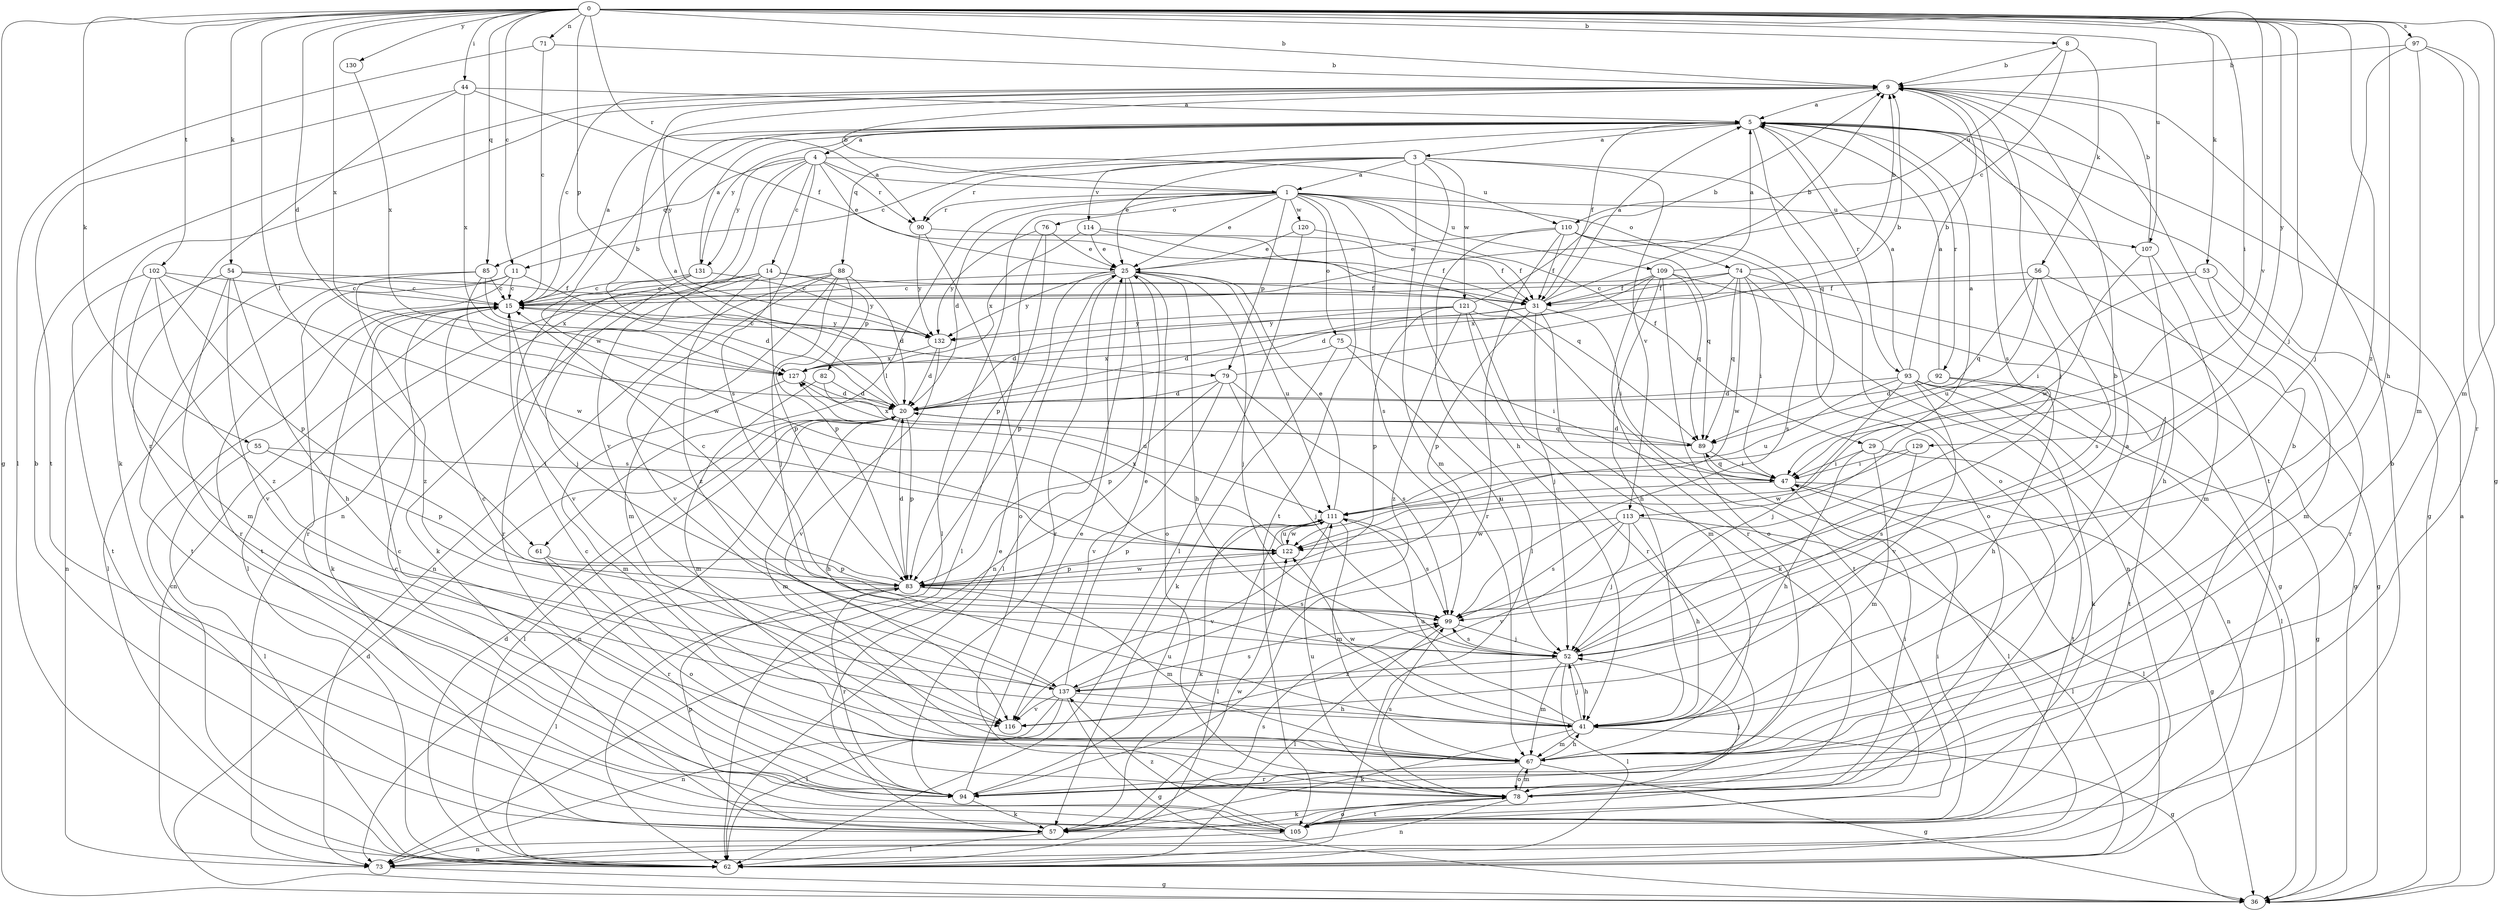 strict digraph  {
0;
1;
3;
4;
5;
8;
9;
11;
14;
15;
20;
25;
29;
31;
36;
41;
44;
47;
52;
53;
54;
55;
56;
57;
61;
62;
67;
71;
73;
74;
75;
76;
78;
79;
82;
83;
85;
88;
89;
90;
92;
93;
94;
97;
99;
102;
105;
107;
109;
110;
111;
113;
114;
116;
120;
121;
122;
127;
129;
130;
131;
132;
137;
0 -> 8  [label=b];
0 -> 9  [label=b];
0 -> 11  [label=c];
0 -> 20  [label=d];
0 -> 36  [label=g];
0 -> 41  [label=h];
0 -> 44  [label=i];
0 -> 47  [label=i];
0 -> 52  [label=j];
0 -> 53  [label=k];
0 -> 54  [label=k];
0 -> 55  [label=k];
0 -> 61  [label=l];
0 -> 67  [label=m];
0 -> 71  [label=n];
0 -> 79  [label=p];
0 -> 85  [label=q];
0 -> 90  [label=r];
0 -> 97  [label=s];
0 -> 102  [label=t];
0 -> 107  [label=u];
0 -> 113  [label=v];
0 -> 127  [label=x];
0 -> 129  [label=y];
0 -> 130  [label=y];
0 -> 137  [label=z];
1 -> 9  [label=b];
1 -> 20  [label=d];
1 -> 25  [label=e];
1 -> 29  [label=f];
1 -> 61  [label=l];
1 -> 62  [label=l];
1 -> 74  [label=o];
1 -> 75  [label=o];
1 -> 76  [label=o];
1 -> 79  [label=p];
1 -> 90  [label=r];
1 -> 99  [label=s];
1 -> 105  [label=t];
1 -> 107  [label=u];
1 -> 109  [label=u];
1 -> 120  [label=w];
3 -> 1  [label=a];
3 -> 11  [label=c];
3 -> 25  [label=e];
3 -> 41  [label=h];
3 -> 67  [label=m];
3 -> 78  [label=o];
3 -> 90  [label=r];
3 -> 113  [label=v];
3 -> 114  [label=v];
3 -> 121  [label=w];
4 -> 1  [label=a];
4 -> 14  [label=c];
4 -> 25  [label=e];
4 -> 73  [label=n];
4 -> 85  [label=q];
4 -> 90  [label=r];
4 -> 99  [label=s];
4 -> 110  [label=u];
4 -> 116  [label=v];
4 -> 131  [label=y];
5 -> 3  [label=a];
5 -> 4  [label=a];
5 -> 31  [label=f];
5 -> 36  [label=g];
5 -> 88  [label=q];
5 -> 89  [label=q];
5 -> 92  [label=r];
5 -> 93  [label=r];
5 -> 105  [label=t];
5 -> 122  [label=w];
5 -> 131  [label=y];
8 -> 9  [label=b];
8 -> 15  [label=c];
8 -> 56  [label=k];
8 -> 110  [label=u];
9 -> 5  [label=a];
9 -> 15  [label=c];
9 -> 52  [label=j];
9 -> 57  [label=k];
9 -> 99  [label=s];
9 -> 132  [label=y];
11 -> 15  [label=c];
11 -> 20  [label=d];
11 -> 62  [label=l];
11 -> 94  [label=r];
11 -> 105  [label=t];
14 -> 31  [label=f];
14 -> 57  [label=k];
14 -> 62  [label=l];
14 -> 82  [label=p];
14 -> 83  [label=p];
14 -> 94  [label=r];
14 -> 137  [label=z];
15 -> 5  [label=a];
15 -> 57  [label=k];
15 -> 73  [label=n];
15 -> 99  [label=s];
15 -> 132  [label=y];
20 -> 5  [label=a];
20 -> 9  [label=b];
20 -> 41  [label=h];
20 -> 62  [label=l];
20 -> 67  [label=m];
20 -> 73  [label=n];
20 -> 83  [label=p];
20 -> 89  [label=q];
25 -> 15  [label=c];
25 -> 41  [label=h];
25 -> 52  [label=j];
25 -> 62  [label=l];
25 -> 73  [label=n];
25 -> 78  [label=o];
25 -> 83  [label=p];
25 -> 94  [label=r];
25 -> 111  [label=u];
25 -> 132  [label=y];
29 -> 5  [label=a];
29 -> 41  [label=h];
29 -> 47  [label=i];
29 -> 67  [label=m];
29 -> 105  [label=t];
31 -> 5  [label=a];
31 -> 9  [label=b];
31 -> 20  [label=d];
31 -> 47  [label=i];
31 -> 52  [label=j];
31 -> 67  [label=m];
31 -> 83  [label=p];
31 -> 132  [label=y];
36 -> 5  [label=a];
36 -> 20  [label=d];
41 -> 36  [label=g];
41 -> 52  [label=j];
41 -> 57  [label=k];
41 -> 67  [label=m];
41 -> 111  [label=u];
41 -> 122  [label=w];
44 -> 5  [label=a];
44 -> 31  [label=f];
44 -> 94  [label=r];
44 -> 105  [label=t];
44 -> 127  [label=x];
47 -> 36  [label=g];
47 -> 62  [label=l];
47 -> 89  [label=q];
47 -> 111  [label=u];
52 -> 9  [label=b];
52 -> 41  [label=h];
52 -> 62  [label=l];
52 -> 67  [label=m];
52 -> 99  [label=s];
52 -> 137  [label=z];
53 -> 15  [label=c];
53 -> 47  [label=i];
53 -> 67  [label=m];
53 -> 94  [label=r];
54 -> 15  [label=c];
54 -> 31  [label=f];
54 -> 41  [label=h];
54 -> 73  [label=n];
54 -> 94  [label=r];
54 -> 116  [label=v];
55 -> 47  [label=i];
55 -> 62  [label=l];
55 -> 83  [label=p];
56 -> 31  [label=f];
56 -> 36  [label=g];
56 -> 89  [label=q];
56 -> 99  [label=s];
56 -> 111  [label=u];
57 -> 9  [label=b];
57 -> 25  [label=e];
57 -> 62  [label=l];
57 -> 83  [label=p];
57 -> 99  [label=s];
57 -> 122  [label=w];
61 -> 78  [label=o];
61 -> 83  [label=p];
61 -> 94  [label=r];
62 -> 15  [label=c];
62 -> 20  [label=d];
67 -> 5  [label=a];
67 -> 36  [label=g];
67 -> 41  [label=h];
67 -> 78  [label=o];
67 -> 94  [label=r];
71 -> 9  [label=b];
71 -> 15  [label=c];
71 -> 62  [label=l];
73 -> 36  [label=g];
74 -> 9  [label=b];
74 -> 15  [label=c];
74 -> 31  [label=f];
74 -> 36  [label=g];
74 -> 47  [label=i];
74 -> 73  [label=n];
74 -> 89  [label=q];
74 -> 122  [label=w];
74 -> 127  [label=x];
75 -> 47  [label=i];
75 -> 52  [label=j];
75 -> 57  [label=k];
75 -> 127  [label=x];
76 -> 25  [label=e];
76 -> 62  [label=l];
76 -> 83  [label=p];
76 -> 132  [label=y];
78 -> 15  [label=c];
78 -> 47  [label=i];
78 -> 52  [label=j];
78 -> 57  [label=k];
78 -> 67  [label=m];
78 -> 73  [label=n];
78 -> 99  [label=s];
78 -> 105  [label=t];
78 -> 111  [label=u];
79 -> 9  [label=b];
79 -> 20  [label=d];
79 -> 52  [label=j];
79 -> 83  [label=p];
79 -> 99  [label=s];
79 -> 116  [label=v];
82 -> 20  [label=d];
82 -> 67  [label=m];
82 -> 111  [label=u];
83 -> 15  [label=c];
83 -> 20  [label=d];
83 -> 62  [label=l];
83 -> 67  [label=m];
83 -> 94  [label=r];
83 -> 99  [label=s];
83 -> 122  [label=w];
85 -> 15  [label=c];
85 -> 105  [label=t];
85 -> 122  [label=w];
85 -> 127  [label=x];
85 -> 137  [label=z];
88 -> 15  [label=c];
88 -> 20  [label=d];
88 -> 52  [label=j];
88 -> 67  [label=m];
88 -> 73  [label=n];
88 -> 83  [label=p];
88 -> 116  [label=v];
89 -> 20  [label=d];
89 -> 47  [label=i];
89 -> 62  [label=l];
89 -> 127  [label=x];
90 -> 31  [label=f];
90 -> 78  [label=o];
90 -> 132  [label=y];
92 -> 5  [label=a];
92 -> 20  [label=d];
92 -> 41  [label=h];
92 -> 105  [label=t];
93 -> 5  [label=a];
93 -> 9  [label=b];
93 -> 20  [label=d];
93 -> 36  [label=g];
93 -> 52  [label=j];
93 -> 57  [label=k];
93 -> 62  [label=l];
93 -> 73  [label=n];
93 -> 111  [label=u];
93 -> 116  [label=v];
94 -> 9  [label=b];
94 -> 15  [label=c];
94 -> 25  [label=e];
94 -> 57  [label=k];
94 -> 111  [label=u];
97 -> 9  [label=b];
97 -> 36  [label=g];
97 -> 52  [label=j];
97 -> 67  [label=m];
97 -> 94  [label=r];
99 -> 52  [label=j];
99 -> 62  [label=l];
102 -> 15  [label=c];
102 -> 67  [label=m];
102 -> 83  [label=p];
102 -> 105  [label=t];
102 -> 122  [label=w];
102 -> 137  [label=z];
105 -> 9  [label=b];
105 -> 15  [label=c];
105 -> 47  [label=i];
105 -> 73  [label=n];
105 -> 78  [label=o];
105 -> 137  [label=z];
107 -> 9  [label=b];
107 -> 41  [label=h];
107 -> 67  [label=m];
107 -> 122  [label=w];
109 -> 5  [label=a];
109 -> 20  [label=d];
109 -> 31  [label=f];
109 -> 36  [label=g];
109 -> 41  [label=h];
109 -> 78  [label=o];
109 -> 89  [label=q];
109 -> 94  [label=r];
110 -> 25  [label=e];
110 -> 31  [label=f];
110 -> 62  [label=l];
110 -> 78  [label=o];
110 -> 89  [label=q];
110 -> 94  [label=r];
110 -> 99  [label=s];
111 -> 25  [label=e];
111 -> 57  [label=k];
111 -> 62  [label=l];
111 -> 67  [label=m];
111 -> 83  [label=p];
111 -> 99  [label=s];
111 -> 116  [label=v];
111 -> 122  [label=w];
113 -> 41  [label=h];
113 -> 52  [label=j];
113 -> 62  [label=l];
113 -> 99  [label=s];
113 -> 116  [label=v];
113 -> 122  [label=w];
114 -> 25  [label=e];
114 -> 31  [label=f];
114 -> 89  [label=q];
114 -> 127  [label=x];
120 -> 25  [label=e];
120 -> 31  [label=f];
120 -> 62  [label=l];
121 -> 9  [label=b];
121 -> 20  [label=d];
121 -> 57  [label=k];
121 -> 83  [label=p];
121 -> 94  [label=r];
121 -> 105  [label=t];
121 -> 132  [label=y];
121 -> 137  [label=z];
122 -> 83  [label=p];
122 -> 111  [label=u];
122 -> 127  [label=x];
127 -> 20  [label=d];
127 -> 67  [label=m];
129 -> 47  [label=i];
129 -> 99  [label=s];
129 -> 122  [label=w];
130 -> 127  [label=x];
131 -> 5  [label=a];
131 -> 15  [label=c];
131 -> 52  [label=j];
131 -> 116  [label=v];
131 -> 132  [label=y];
132 -> 15  [label=c];
132 -> 20  [label=d];
132 -> 116  [label=v];
132 -> 127  [label=x];
137 -> 15  [label=c];
137 -> 25  [label=e];
137 -> 36  [label=g];
137 -> 41  [label=h];
137 -> 62  [label=l];
137 -> 73  [label=n];
137 -> 99  [label=s];
137 -> 116  [label=v];
}
